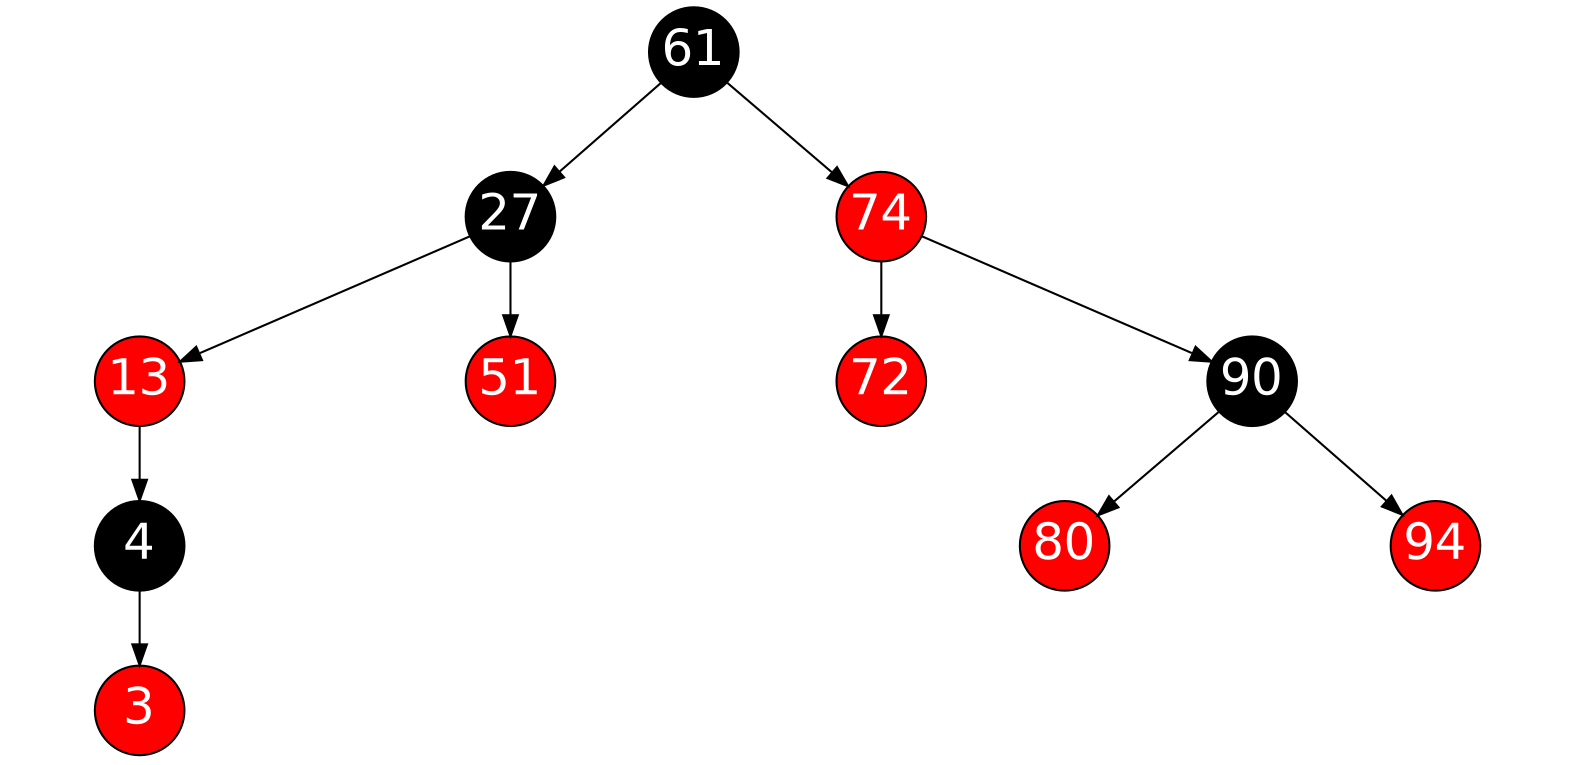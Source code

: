 digraph G {
	graph [ratio=.48];
	node [style=filled, color=black, shape=circle, width=.6 
		fontname=Helvetica, fontweight=bold, fontcolor=white, 
		fontsize=24, fixedsize=true];
	

  3, 4, 13, 27, 51, 72, 74, 80, 90, 94;

  3, 13, 51, 72, 74, 80, 94	
	[fillcolor=red];

4 -> 3; 
13 -> 4; 
27 -> 13; 
61 -> 27; 
27 -> 51; 
74 -> 72; 
61 -> 74; 
90 -> 80; 
74 -> 90; 
90 -> 94; 

}